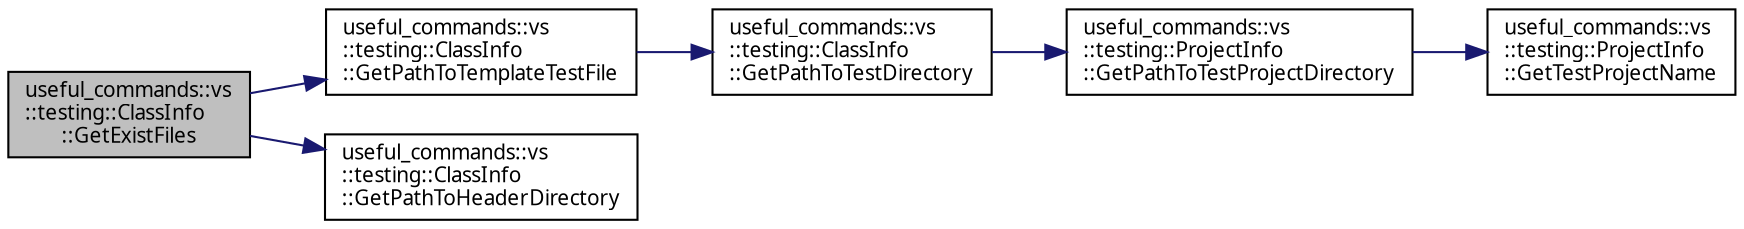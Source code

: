 digraph "useful_commands::vs::testing::ClassInfo::GetExistFiles"
{
 // INTERACTIVE_SVG=YES
  edge [fontname="Verdana",fontsize="10",labelfontname="Verdana",labelfontsize="10"];
  node [fontname="Verdana",fontsize="10",shape=record];
  rankdir="LR";
  Node1 [label="useful_commands::vs\l::testing::ClassInfo\l::GetExistFiles",height=0.2,width=0.4,color="black", fillcolor="grey75", style="filled", fontcolor="black"];
  Node1 -> Node2 [color="midnightblue",fontsize="10",style="solid",fontname="Verdana"];
  Node2 [label="useful_commands::vs\l::testing::ClassInfo\l::GetPathToTemplateTestFile",height=0.2,width=0.4,color="black", fillcolor="white", style="filled",URL="$classuseful__commands_1_1vs_1_1testing_1_1_class_info.html#a2ce2aeb6a292e8ea6f6c7a7a2d57a389",tooltip="Путь к cpp файлу теста. "];
  Node2 -> Node3 [color="midnightblue",fontsize="10",style="solid",fontname="Verdana"];
  Node3 [label="useful_commands::vs\l::testing::ClassInfo\l::GetPathToTestDirectory",height=0.2,width=0.4,color="black", fillcolor="white", style="filled",URL="$classuseful__commands_1_1vs_1_1testing_1_1_class_info.html#aa34b36b5bb7f52323e3a9cbe2cf31b2b",tooltip="Путь к папке тестового проекта класса. "];
  Node3 -> Node4 [color="midnightblue",fontsize="10",style="solid",fontname="Verdana"];
  Node4 [label="useful_commands::vs\l::testing::ProjectInfo\l::GetPathToTestProjectDirectory",height=0.2,width=0.4,color="black", fillcolor="white", style="filled",URL="$classuseful__commands_1_1vs_1_1testing_1_1_project_info.html#aca1be907095d923ccff307562b57e07e",tooltip="Путь к папке тестового проекта для переданного в конструкторе проекта. "];
  Node4 -> Node5 [color="midnightblue",fontsize="10",style="solid",fontname="Verdana"];
  Node5 [label="useful_commands::vs\l::testing::ProjectInfo\l::GetTestProjectName",height=0.2,width=0.4,color="black", fillcolor="white", style="filled",URL="$classuseful__commands_1_1vs_1_1testing_1_1_project_info.html#a8eb1e1f41628c28a2c99a77dd25f2192",tooltip="Имя тестового проекта для переданного в конструкторе проекта. "];
  Node1 -> Node6 [color="midnightblue",fontsize="10",style="solid",fontname="Verdana"];
  Node6 [label="useful_commands::vs\l::testing::ClassInfo\l::GetPathToHeaderDirectory",height=0.2,width=0.4,color="black", fillcolor="white", style="filled",URL="$classuseful__commands_1_1vs_1_1testing_1_1_class_info.html#add52046649a0c63b5ac765848908581f",tooltip="Путь к папке расположения файла объявления класса. "];
}
